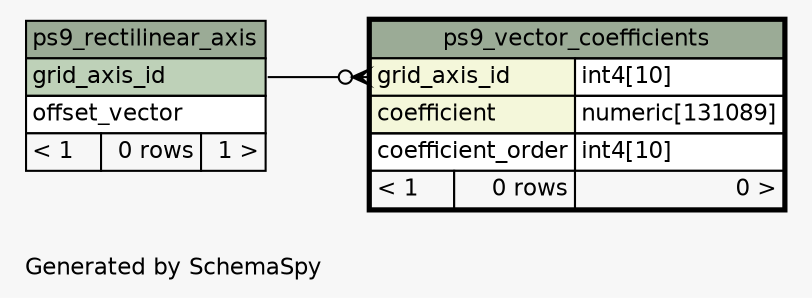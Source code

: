 // dot 2.26.3 on Linux 3.2.0-2-amd64
// SchemaSpy rev 590
digraph "oneDegreeRelationshipsDiagram" {
  graph [
    rankdir="RL"
    bgcolor="#f7f7f7"
    label="\nGenerated by SchemaSpy"
    labeljust="l"
    nodesep="0.18"
    ranksep="0.46"
    fontname="Helvetica"
    fontsize="11"
  ];
  node [
    fontname="Helvetica"
    fontsize="11"
    shape="plaintext"
  ];
  edge [
    arrowsize="0.8"
  ];
  "ps9_vector_coefficients":"grid_axis_id":w -> "ps9_rectilinear_axis":"grid_axis_id":e [arrowhead=none dir=back arrowtail=crowodot];
  "ps9_rectilinear_axis" [
    label=<
    <TABLE BORDER="0" CELLBORDER="1" CELLSPACING="0" BGCOLOR="#ffffff">
      <TR><TD COLSPAN="3" BGCOLOR="#9bab96" ALIGN="CENTER">ps9_rectilinear_axis</TD></TR>
      <TR><TD PORT="grid_axis_id" COLSPAN="3" BGCOLOR="#bed1b8" ALIGN="LEFT">grid_axis_id</TD></TR>
      <TR><TD PORT="offset_vector" COLSPAN="3" ALIGN="LEFT">offset_vector</TD></TR>
      <TR><TD ALIGN="LEFT" BGCOLOR="#f7f7f7">&lt; 1</TD><TD ALIGN="RIGHT" BGCOLOR="#f7f7f7">0 rows</TD><TD ALIGN="RIGHT" BGCOLOR="#f7f7f7">1 &gt;</TD></TR>
    </TABLE>>
    URL="ps9_rectilinear_axis.html"
    tooltip="ps9_rectilinear_axis"
  ];
  "ps9_vector_coefficients" [
    label=<
    <TABLE BORDER="2" CELLBORDER="1" CELLSPACING="0" BGCOLOR="#ffffff">
      <TR><TD COLSPAN="3" BGCOLOR="#9bab96" ALIGN="CENTER">ps9_vector_coefficients</TD></TR>
      <TR><TD PORT="grid_axis_id" COLSPAN="2" BGCOLOR="#f4f7da" ALIGN="LEFT">grid_axis_id</TD><TD PORT="grid_axis_id.type" ALIGN="LEFT">int4[10]</TD></TR>
      <TR><TD PORT="coefficient" COLSPAN="2" BGCOLOR="#f4f7da" ALIGN="LEFT">coefficient</TD><TD PORT="coefficient.type" ALIGN="LEFT">numeric[131089]</TD></TR>
      <TR><TD PORT="coefficient_order" COLSPAN="2" ALIGN="LEFT">coefficient_order</TD><TD PORT="coefficient_order.type" ALIGN="LEFT">int4[10]</TD></TR>
      <TR><TD ALIGN="LEFT" BGCOLOR="#f7f7f7">&lt; 1</TD><TD ALIGN="RIGHT" BGCOLOR="#f7f7f7">0 rows</TD><TD ALIGN="RIGHT" BGCOLOR="#f7f7f7">0 &gt;</TD></TR>
    </TABLE>>
    URL="ps9_vector_coefficients.html"
    tooltip="ps9_vector_coefficients"
  ];
}
